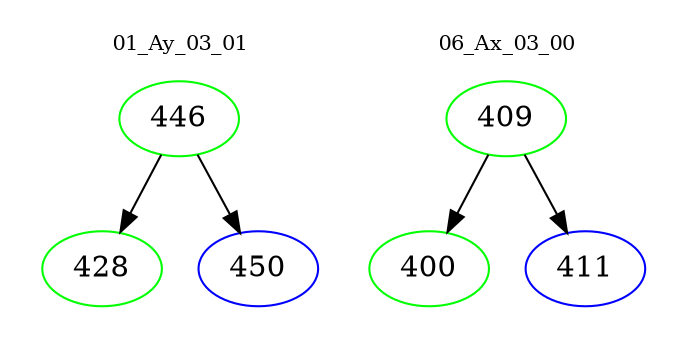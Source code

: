digraph{
subgraph cluster_0 {
color = white
label = "01_Ay_03_01";
fontsize=10;
T0_446 [label="446", color="green"]
T0_446 -> T0_428 [color="black"]
T0_428 [label="428", color="green"]
T0_446 -> T0_450 [color="black"]
T0_450 [label="450", color="blue"]
}
subgraph cluster_1 {
color = white
label = "06_Ax_03_00";
fontsize=10;
T1_409 [label="409", color="green"]
T1_409 -> T1_400 [color="black"]
T1_400 [label="400", color="green"]
T1_409 -> T1_411 [color="black"]
T1_411 [label="411", color="blue"]
}
}
